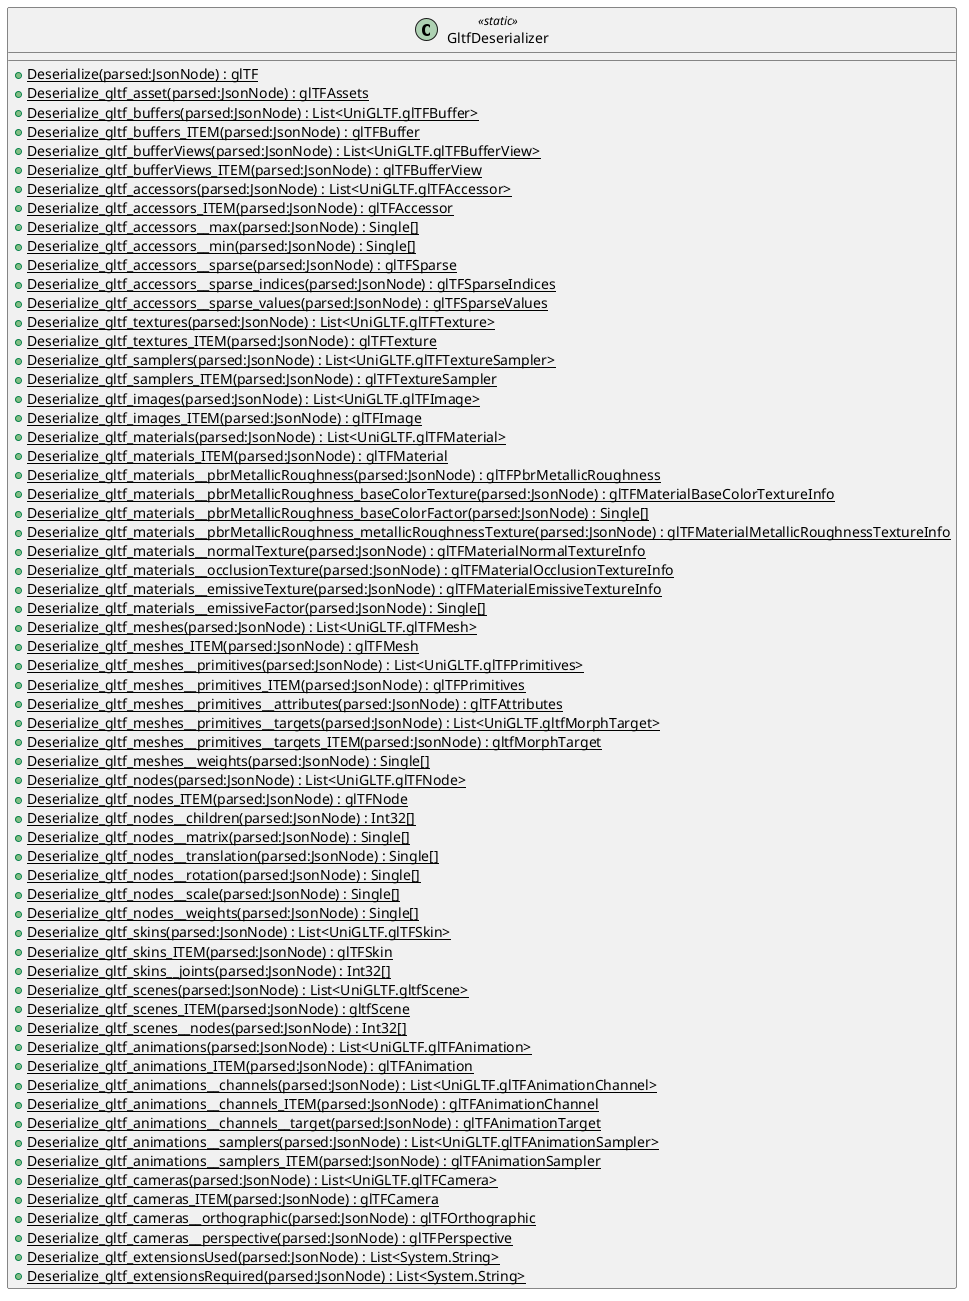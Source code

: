 @startuml
class GltfDeserializer <<static>> {
    + {static} Deserialize(parsed:JsonNode) : glTF
    + {static} Deserialize_gltf_asset(parsed:JsonNode) : glTFAssets
    + {static} Deserialize_gltf_buffers(parsed:JsonNode) : List<UniGLTF.glTFBuffer>
    + {static} Deserialize_gltf_buffers_ITEM(parsed:JsonNode) : glTFBuffer
    + {static} Deserialize_gltf_bufferViews(parsed:JsonNode) : List<UniGLTF.glTFBufferView>
    + {static} Deserialize_gltf_bufferViews_ITEM(parsed:JsonNode) : glTFBufferView
    + {static} Deserialize_gltf_accessors(parsed:JsonNode) : List<UniGLTF.glTFAccessor>
    + {static} Deserialize_gltf_accessors_ITEM(parsed:JsonNode) : glTFAccessor
    + {static} Deserialize_gltf_accessors__max(parsed:JsonNode) : Single[]
    + {static} Deserialize_gltf_accessors__min(parsed:JsonNode) : Single[]
    + {static} Deserialize_gltf_accessors__sparse(parsed:JsonNode) : glTFSparse
    + {static} Deserialize_gltf_accessors__sparse_indices(parsed:JsonNode) : glTFSparseIndices
    + {static} Deserialize_gltf_accessors__sparse_values(parsed:JsonNode) : glTFSparseValues
    + {static} Deserialize_gltf_textures(parsed:JsonNode) : List<UniGLTF.glTFTexture>
    + {static} Deserialize_gltf_textures_ITEM(parsed:JsonNode) : glTFTexture
    + {static} Deserialize_gltf_samplers(parsed:JsonNode) : List<UniGLTF.glTFTextureSampler>
    + {static} Deserialize_gltf_samplers_ITEM(parsed:JsonNode) : glTFTextureSampler
    + {static} Deserialize_gltf_images(parsed:JsonNode) : List<UniGLTF.glTFImage>
    + {static} Deserialize_gltf_images_ITEM(parsed:JsonNode) : glTFImage
    + {static} Deserialize_gltf_materials(parsed:JsonNode) : List<UniGLTF.glTFMaterial>
    + {static} Deserialize_gltf_materials_ITEM(parsed:JsonNode) : glTFMaterial
    + {static} Deserialize_gltf_materials__pbrMetallicRoughness(parsed:JsonNode) : glTFPbrMetallicRoughness
    + {static} Deserialize_gltf_materials__pbrMetallicRoughness_baseColorTexture(parsed:JsonNode) : glTFMaterialBaseColorTextureInfo
    + {static} Deserialize_gltf_materials__pbrMetallicRoughness_baseColorFactor(parsed:JsonNode) : Single[]
    + {static} Deserialize_gltf_materials__pbrMetallicRoughness_metallicRoughnessTexture(parsed:JsonNode) : glTFMaterialMetallicRoughnessTextureInfo
    + {static} Deserialize_gltf_materials__normalTexture(parsed:JsonNode) : glTFMaterialNormalTextureInfo
    + {static} Deserialize_gltf_materials__occlusionTexture(parsed:JsonNode) : glTFMaterialOcclusionTextureInfo
    + {static} Deserialize_gltf_materials__emissiveTexture(parsed:JsonNode) : glTFMaterialEmissiveTextureInfo
    + {static} Deserialize_gltf_materials__emissiveFactor(parsed:JsonNode) : Single[]
    + {static} Deserialize_gltf_meshes(parsed:JsonNode) : List<UniGLTF.glTFMesh>
    + {static} Deserialize_gltf_meshes_ITEM(parsed:JsonNode) : glTFMesh
    + {static} Deserialize_gltf_meshes__primitives(parsed:JsonNode) : List<UniGLTF.glTFPrimitives>
    + {static} Deserialize_gltf_meshes__primitives_ITEM(parsed:JsonNode) : glTFPrimitives
    + {static} Deserialize_gltf_meshes__primitives__attributes(parsed:JsonNode) : glTFAttributes
    + {static} Deserialize_gltf_meshes__primitives__targets(parsed:JsonNode) : List<UniGLTF.gltfMorphTarget>
    + {static} Deserialize_gltf_meshes__primitives__targets_ITEM(parsed:JsonNode) : gltfMorphTarget
    + {static} Deserialize_gltf_meshes__weights(parsed:JsonNode) : Single[]
    + {static} Deserialize_gltf_nodes(parsed:JsonNode) : List<UniGLTF.glTFNode>
    + {static} Deserialize_gltf_nodes_ITEM(parsed:JsonNode) : glTFNode
    + {static} Deserialize_gltf_nodes__children(parsed:JsonNode) : Int32[]
    + {static} Deserialize_gltf_nodes__matrix(parsed:JsonNode) : Single[]
    + {static} Deserialize_gltf_nodes__translation(parsed:JsonNode) : Single[]
    + {static} Deserialize_gltf_nodes__rotation(parsed:JsonNode) : Single[]
    + {static} Deserialize_gltf_nodes__scale(parsed:JsonNode) : Single[]
    + {static} Deserialize_gltf_nodes__weights(parsed:JsonNode) : Single[]
    + {static} Deserialize_gltf_skins(parsed:JsonNode) : List<UniGLTF.glTFSkin>
    + {static} Deserialize_gltf_skins_ITEM(parsed:JsonNode) : glTFSkin
    + {static} Deserialize_gltf_skins__joints(parsed:JsonNode) : Int32[]
    + {static} Deserialize_gltf_scenes(parsed:JsonNode) : List<UniGLTF.gltfScene>
    + {static} Deserialize_gltf_scenes_ITEM(parsed:JsonNode) : gltfScene
    + {static} Deserialize_gltf_scenes__nodes(parsed:JsonNode) : Int32[]
    + {static} Deserialize_gltf_animations(parsed:JsonNode) : List<UniGLTF.glTFAnimation>
    + {static} Deserialize_gltf_animations_ITEM(parsed:JsonNode) : glTFAnimation
    + {static} Deserialize_gltf_animations__channels(parsed:JsonNode) : List<UniGLTF.glTFAnimationChannel>
    + {static} Deserialize_gltf_animations__channels_ITEM(parsed:JsonNode) : glTFAnimationChannel
    + {static} Deserialize_gltf_animations__channels__target(parsed:JsonNode) : glTFAnimationTarget
    + {static} Deserialize_gltf_animations__samplers(parsed:JsonNode) : List<UniGLTF.glTFAnimationSampler>
    + {static} Deserialize_gltf_animations__samplers_ITEM(parsed:JsonNode) : glTFAnimationSampler
    + {static} Deserialize_gltf_cameras(parsed:JsonNode) : List<UniGLTF.glTFCamera>
    + {static} Deserialize_gltf_cameras_ITEM(parsed:JsonNode) : glTFCamera
    + {static} Deserialize_gltf_cameras__orthographic(parsed:JsonNode) : glTFOrthographic
    + {static} Deserialize_gltf_cameras__perspective(parsed:JsonNode) : glTFPerspective
    + {static} Deserialize_gltf_extensionsUsed(parsed:JsonNode) : List<System.String>
    + {static} Deserialize_gltf_extensionsRequired(parsed:JsonNode) : List<System.String>
}
@enduml

